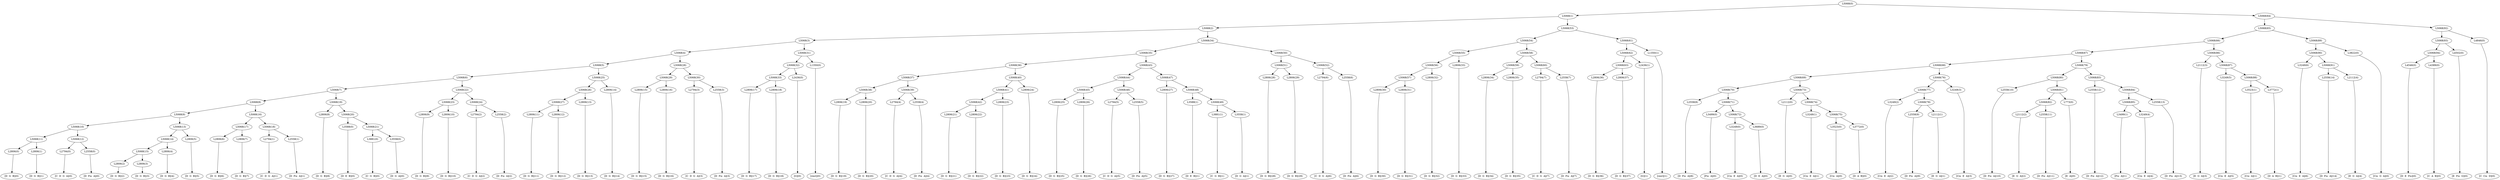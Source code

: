 digraph sample{
"L2806(0)"->"[D  G  B](0)"
"L2806(1)"->"[D  G  B](1)"
"L5068(11)"->"L2806(0)"
"L5068(11)"->"L2806(1)"
"L2794(0)"->"[C  D  G  A](0)"
"L2558(0)"->"[D  Fis  A](0)"
"L5068(12)"->"L2794(0)"
"L5068(12)"->"L2558(0)"
"L5068(10)"->"L5068(11)"
"L5068(10)"->"L5068(12)"
"L2806(2)"->"[D  G  B](2)"
"L2806(3)"->"[D  G  B](3)"
"L5068(15)"->"L2806(2)"
"L5068(15)"->"L2806(3)"
"L2806(4)"->"[D  G  B](4)"
"L5068(14)"->"L5068(15)"
"L5068(14)"->"L2806(4)"
"L2806(5)"->"[D  G  B](5)"
"L5068(13)"->"L5068(14)"
"L5068(13)"->"L2806(5)"
"L5068(9)"->"L5068(10)"
"L5068(9)"->"L5068(13)"
"L2806(6)"->"[D  G  B](6)"
"L2806(7)"->"[D  G  B](7)"
"L5068(17)"->"L2806(6)"
"L5068(17)"->"L2806(7)"
"L2794(1)"->"[C  D  G  A](1)"
"L2558(1)"->"[D  Fis  A](1)"
"L5068(18)"->"L2794(1)"
"L5068(18)"->"L2558(1)"
"L5068(16)"->"L5068(17)"
"L5068(16)"->"L5068(18)"
"L5068(8)"->"L5068(9)"
"L5068(8)"->"L5068(16)"
"L2806(8)"->"[D  G  B](8)"
"L3588(0)"->"[D  E  B](0)"
"L3881(0)"->"[C  G  B](0)"
"L3558(0)"->"[D  G  A](0)"
"L5068(21)"->"L3881(0)"
"L5068(21)"->"L3558(0)"
"L5068(20)"->"L3588(0)"
"L5068(20)"->"L5068(21)"
"L5068(19)"->"L2806(8)"
"L5068(19)"->"L5068(20)"
"L5068(7)"->"L5068(8)"
"L5068(7)"->"L5068(19)"
"L2806(9)"->"[D  G  B](9)"
"L2806(10)"->"[D  G  B](10)"
"L5068(23)"->"L2806(9)"
"L5068(23)"->"L2806(10)"
"L2794(2)"->"[C  D  G  A](2)"
"L2558(2)"->"[D  Fis  A](2)"
"L5068(24)"->"L2794(2)"
"L5068(24)"->"L2558(2)"
"L5068(22)"->"L5068(23)"
"L5068(22)"->"L5068(24)"
"L5068(6)"->"L5068(7)"
"L5068(6)"->"L5068(22)"
"L2806(11)"->"[D  G  B](11)"
"L2806(12)"->"[D  G  B](12)"
"L5068(27)"->"L2806(11)"
"L5068(27)"->"L2806(12)"
"L2806(13)"->"[D  G  B](13)"
"L5068(26)"->"L5068(27)"
"L5068(26)"->"L2806(13)"
"L2806(14)"->"[D  G  B](14)"
"L5068(25)"->"L5068(26)"
"L5068(25)"->"L2806(14)"
"L5068(5)"->"L5068(6)"
"L5068(5)"->"L5068(25)"
"L2806(15)"->"[D  G  B](15)"
"L2806(16)"->"[D  G  B](16)"
"L5068(29)"->"L2806(15)"
"L5068(29)"->"L2806(16)"
"L2794(3)"->"[C  D  G  A](3)"
"L2558(3)"->"[D  Fis  A](3)"
"L5068(30)"->"L2794(3)"
"L5068(30)"->"L2558(3)"
"L5068(28)"->"L5068(29)"
"L5068(28)"->"L5068(30)"
"L5068(4)"->"L5068(5)"
"L5068(4)"->"L5068(28)"
"L2806(17)"->"[D  G  B](17)"
"L2806(18)"->"[D  G  B](18)"
"L5068(33)"->"L2806(17)"
"L5068(33)"->"L2806(18)"
"L2436(0)"->"[G](0)"
"L5068(32)"->"L5068(33)"
"L5068(32)"->"L2436(0)"
"L1350(0)"->"[rest](0)"
"L5068(31)"->"L5068(32)"
"L5068(31)"->"L1350(0)"
"L5068(3)"->"L5068(4)"
"L5068(3)"->"L5068(31)"
"L2806(19)"->"[D  G  B](19)"
"L2806(20)"->"[D  G  B](20)"
"L5068(38)"->"L2806(19)"
"L5068(38)"->"L2806(20)"
"L2794(4)"->"[C  D  G  A](4)"
"L2558(4)"->"[D  Fis  A](4)"
"L5068(39)"->"L2794(4)"
"L5068(39)"->"L2558(4)"
"L5068(37)"->"L5068(38)"
"L5068(37)"->"L5068(39)"
"L2806(21)"->"[D  G  B](21)"
"L2806(22)"->"[D  G  B](22)"
"L5068(42)"->"L2806(21)"
"L5068(42)"->"L2806(22)"
"L2806(23)"->"[D  G  B](23)"
"L5068(41)"->"L5068(42)"
"L5068(41)"->"L2806(23)"
"L2806(24)"->"[D  G  B](24)"
"L5068(40)"->"L5068(41)"
"L5068(40)"->"L2806(24)"
"L5068(36)"->"L5068(37)"
"L5068(36)"->"L5068(40)"
"L2806(25)"->"[D  G  B](25)"
"L2806(26)"->"[D  G  B](26)"
"L5068(45)"->"L2806(25)"
"L5068(45)"->"L2806(26)"
"L2794(5)"->"[C  D  G  A](5)"
"L2558(5)"->"[D  Fis  A](5)"
"L5068(46)"->"L2794(5)"
"L5068(46)"->"L2558(5)"
"L5068(44)"->"L5068(45)"
"L5068(44)"->"L5068(46)"
"L2806(27)"->"[D  G  B](27)"
"L3588(1)"->"[D  E  B](1)"
"L3881(1)"->"[C  G  B](1)"
"L3558(1)"->"[D  G  A](1)"
"L5068(49)"->"L3881(1)"
"L5068(49)"->"L3558(1)"
"L5068(48)"->"L3588(1)"
"L5068(48)"->"L5068(49)"
"L5068(47)"->"L2806(27)"
"L5068(47)"->"L5068(48)"
"L5068(43)"->"L5068(44)"
"L5068(43)"->"L5068(47)"
"L5068(35)"->"L5068(36)"
"L5068(35)"->"L5068(43)"
"L2806(28)"->"[D  G  B](28)"
"L2806(29)"->"[D  G  B](29)"
"L5068(51)"->"L2806(28)"
"L5068(51)"->"L2806(29)"
"L2794(6)"->"[C  D  G  A](6)"
"L2558(6)"->"[D  Fis  A](6)"
"L5068(52)"->"L2794(6)"
"L5068(52)"->"L2558(6)"
"L5068(50)"->"L5068(51)"
"L5068(50)"->"L5068(52)"
"L5068(34)"->"L5068(35)"
"L5068(34)"->"L5068(50)"
"L5068(2)"->"L5068(3)"
"L5068(2)"->"L5068(34)"
"L2806(30)"->"[D  G  B](30)"
"L2806(31)"->"[D  G  B](31)"
"L5068(57)"->"L2806(30)"
"L5068(57)"->"L2806(31)"
"L2806(32)"->"[D  G  B](32)"
"L5068(56)"->"L5068(57)"
"L5068(56)"->"L2806(32)"
"L2806(33)"->"[D  G  B](33)"
"L5068(55)"->"L5068(56)"
"L5068(55)"->"L2806(33)"
"L2806(34)"->"[D  G  B](34)"
"L2806(35)"->"[D  G  B](35)"
"L5068(59)"->"L2806(34)"
"L5068(59)"->"L2806(35)"
"L2794(7)"->"[C  D  G  A](7)"
"L2558(7)"->"[D  Fis  A](7)"
"L5068(60)"->"L2794(7)"
"L5068(60)"->"L2558(7)"
"L5068(58)"->"L5068(59)"
"L5068(58)"->"L5068(60)"
"L5068(54)"->"L5068(55)"
"L5068(54)"->"L5068(58)"
"L2806(36)"->"[D  G  B](36)"
"L2806(37)"->"[D  G  B](37)"
"L5068(63)"->"L2806(36)"
"L5068(63)"->"L2806(37)"
"L2436(1)"->"[G](1)"
"L5068(62)"->"L5068(63)"
"L5068(62)"->"L2436(1)"
"L1350(1)"->"[rest](1)"
"L5068(61)"->"L5068(62)"
"L5068(61)"->"L1350(1)"
"L5068(53)"->"L5068(54)"
"L5068(53)"->"L5068(61)"
"L5068(1)"->"L5068(2)"
"L5068(1)"->"L5068(53)"
"L2558(8)"->"[D  Fis  A](8)"
"L3499(0)"->"[Fis  A](0)"
"L3249(0)"->"[Cis  E  A](0)"
"L3689(0)"->"[D  E  A](0)"
"L5068(72)"->"L3249(0)"
"L5068(72)"->"L3689(0)"
"L5068(71)"->"L3499(0)"
"L5068(71)"->"L5068(72)"
"L5068(70)"->"L2558(8)"
"L5068(70)"->"L5068(71)"
"L2112(0)"->"[E  G  A](0)"
"L3249(1)"->"[Cis  E  A](1)"
"L3523(0)"->"[Cis  A](0)"
"L3772(0)"->"[D  A  B](0)"
"L5068(75)"->"L3523(0)"
"L5068(75)"->"L3772(0)"
"L5068(74)"->"L3249(1)"
"L5068(74)"->"L5068(75)"
"L5068(73)"->"L2112(0)"
"L5068(73)"->"L5068(74)"
"L5068(69)"->"L5068(70)"
"L5068(69)"->"L5068(73)"
"L3249(2)"->"[Cis  E  A](2)"
"L2558(9)"->"[D  Fis  A](9)"
"L2112(1)"->"[E  G  A](1)"
"L5068(78)"->"L2558(9)"
"L5068(78)"->"L2112(1)"
"L5068(77)"->"L3249(2)"
"L5068(77)"->"L5068(78)"
"L3249(3)"->"[Cis  E  A](3)"
"L5068(76)"->"L5068(77)"
"L5068(76)"->"L3249(3)"
"L5068(68)"->"L5068(69)"
"L5068(68)"->"L5068(76)"
"L2558(10)"->"[D  Fis  A](10)"
"L2112(2)"->"[E  G  A](2)"
"L2558(11)"->"[D  Fis  A](11)"
"L5068(82)"->"L2112(2)"
"L5068(82)"->"L2558(11)"
"L773(0)"->"[E  A](0)"
"L5068(81)"->"L5068(82)"
"L5068(81)"->"L773(0)"
"L5068(80)"->"L2558(10)"
"L5068(80)"->"L5068(81)"
"L2558(12)"->"[D  Fis  A](12)"
"L3499(1)"->"[Fis  A](1)"
"L3249(4)"->"[Cis  E  A](4)"
"L5068(85)"->"L3499(1)"
"L5068(85)"->"L3249(4)"
"L2558(13)"->"[D  Fis  A](13)"
"L5068(84)"->"L5068(85)"
"L5068(84)"->"L2558(13)"
"L5068(83)"->"L2558(12)"
"L5068(83)"->"L5068(84)"
"L5068(79)"->"L5068(80)"
"L5068(79)"->"L5068(83)"
"L5068(67)"->"L5068(68)"
"L5068(67)"->"L5068(79)"
"L2112(3)"->"[E  G  A](3)"
"L3249(5)"->"[Cis  E  A](5)"
"L3523(1)"->"[Cis  A](1)"
"L3772(1)"->"[D  A  B](1)"
"L5068(88)"->"L3523(1)"
"L5068(88)"->"L3772(1)"
"L5068(87)"->"L3249(5)"
"L5068(87)"->"L5068(88)"
"L5068(86)"->"L2112(3)"
"L5068(86)"->"L5068(87)"
"L5068(66)"->"L5068(67)"
"L5068(66)"->"L5068(86)"
"L3249(6)"->"[Cis  E  A](6)"
"L2558(14)"->"[D  Fis  A](14)"
"L2112(4)"->"[E  G  A](4)"
"L5068(91)"->"L2558(14)"
"L5068(91)"->"L2112(4)"
"L5068(90)"->"L3249(6)"
"L5068(90)"->"L5068(91)"
"L3822(0)"->"[Cis  G  A](0)"
"L5068(89)"->"L5068(90)"
"L5068(89)"->"L3822(0)"
"L5068(65)"->"L5068(66)"
"L5068(65)"->"L5068(89)"
"L4546(0)"->"[D  E  Fis](0)"
"L4389(0)"->"[C  A  B](0)"
"L5068(94)"->"L4546(0)"
"L5068(94)"->"L4389(0)"
"L4502(0)"->"[E  Fis  G](0)"
"L5068(93)"->"L5068(94)"
"L5068(93)"->"L4502(0)"
"L4846(0)"->"[C  Cis  D](0)"
"L5068(92)"->"L5068(93)"
"L5068(92)"->"L4846(0)"
"L5068(64)"->"L5068(65)"
"L5068(64)"->"L5068(92)"
"L5068(0)"->"L5068(1)"
"L5068(0)"->"L5068(64)"
{rank = min; "L5068(0)"}
{rank = same; "L5068(1)"; "L5068(64)";}
{rank = same; "L5068(2)"; "L5068(53)"; "L5068(65)"; "L5068(92)";}
{rank = same; "L5068(3)"; "L5068(34)"; "L5068(54)"; "L5068(61)"; "L5068(66)"; "L5068(89)"; "L5068(93)"; "L4846(0)";}
{rank = same; "L5068(4)"; "L5068(31)"; "L5068(35)"; "L5068(50)"; "L5068(55)"; "L5068(58)"; "L5068(62)"; "L1350(1)"; "L5068(67)"; "L5068(86)"; "L5068(90)"; "L3822(0)"; "L5068(94)"; "L4502(0)";}
{rank = same; "L5068(5)"; "L5068(28)"; "L5068(32)"; "L1350(0)"; "L5068(36)"; "L5068(43)"; "L5068(51)"; "L5068(52)"; "L5068(56)"; "L2806(33)"; "L5068(59)"; "L5068(60)"; "L5068(63)"; "L2436(1)"; "L5068(68)"; "L5068(79)"; "L2112(3)"; "L5068(87)"; "L3249(6)"; "L5068(91)"; "L4546(0)"; "L4389(0)";}
{rank = same; "L5068(6)"; "L5068(25)"; "L5068(29)"; "L5068(30)"; "L5068(33)"; "L2436(0)"; "L5068(37)"; "L5068(40)"; "L5068(44)"; "L5068(47)"; "L2806(28)"; "L2806(29)"; "L2794(6)"; "L2558(6)"; "L5068(57)"; "L2806(32)"; "L2806(34)"; "L2806(35)"; "L2794(7)"; "L2558(7)"; "L2806(36)"; "L2806(37)"; "L5068(69)"; "L5068(76)"; "L5068(80)"; "L5068(83)"; "L3249(5)"; "L5068(88)"; "L2558(14)"; "L2112(4)";}
{rank = same; "L5068(7)"; "L5068(22)"; "L5068(26)"; "L2806(14)"; "L2806(15)"; "L2806(16)"; "L2794(3)"; "L2558(3)"; "L2806(17)"; "L2806(18)"; "L5068(38)"; "L5068(39)"; "L5068(41)"; "L2806(24)"; "L5068(45)"; "L5068(46)"; "L2806(27)"; "L5068(48)"; "L2806(30)"; "L2806(31)"; "L5068(70)"; "L5068(73)"; "L5068(77)"; "L3249(3)"; "L2558(10)"; "L5068(81)"; "L2558(12)"; "L5068(84)"; "L3523(1)"; "L3772(1)";}
{rank = same; "L5068(8)"; "L5068(19)"; "L5068(23)"; "L5068(24)"; "L5068(27)"; "L2806(13)"; "L2806(19)"; "L2806(20)"; "L2794(4)"; "L2558(4)"; "L5068(42)"; "L2806(23)"; "L2806(25)"; "L2806(26)"; "L2794(5)"; "L2558(5)"; "L3588(1)"; "L5068(49)"; "L2558(8)"; "L5068(71)"; "L2112(0)"; "L5068(74)"; "L3249(2)"; "L5068(78)"; "L5068(82)"; "L773(0)"; "L5068(85)"; "L2558(13)";}
{rank = same; "L5068(9)"; "L5068(16)"; "L2806(8)"; "L5068(20)"; "L2806(9)"; "L2806(10)"; "L2794(2)"; "L2558(2)"; "L2806(11)"; "L2806(12)"; "L2806(21)"; "L2806(22)"; "L3881(1)"; "L3558(1)"; "L3499(0)"; "L5068(72)"; "L3249(1)"; "L5068(75)"; "L2558(9)"; "L2112(1)"; "L2112(2)"; "L2558(11)"; "L3499(1)"; "L3249(4)";}
{rank = same; "L5068(10)"; "L5068(13)"; "L5068(17)"; "L5068(18)"; "L3588(0)"; "L5068(21)"; "L3249(0)"; "L3689(0)"; "L3523(0)"; "L3772(0)";}
{rank = same; "L5068(11)"; "L5068(12)"; "L5068(14)"; "L2806(5)"; "L2806(6)"; "L2806(7)"; "L2794(1)"; "L2558(1)"; "L3881(0)"; "L3558(0)";}
{rank = same; "L2806(0)"; "L2806(1)"; "L2794(0)"; "L2558(0)"; "L5068(15)"; "L2806(4)";}
{rank = same; "L2806(2)"; "L2806(3)";}
{rank = max; "[C  A  B](0)"; "[C  Cis  D](0)"; "[C  D  G  A](0)"; "[C  D  G  A](1)"; "[C  D  G  A](2)"; "[C  D  G  A](3)"; "[C  D  G  A](4)"; "[C  D  G  A](5)"; "[C  D  G  A](6)"; "[C  D  G  A](7)"; "[C  G  B](0)"; "[C  G  B](1)"; "[Cis  A](0)"; "[Cis  A](1)"; "[Cis  E  A](0)"; "[Cis  E  A](1)"; "[Cis  E  A](2)"; "[Cis  E  A](3)"; "[Cis  E  A](4)"; "[Cis  E  A](5)"; "[Cis  E  A](6)"; "[Cis  G  A](0)"; "[D  A  B](0)"; "[D  A  B](1)"; "[D  E  A](0)"; "[D  E  B](0)"; "[D  E  B](1)"; "[D  E  Fis](0)"; "[D  Fis  A](0)"; "[D  Fis  A](1)"; "[D  Fis  A](10)"; "[D  Fis  A](11)"; "[D  Fis  A](12)"; "[D  Fis  A](13)"; "[D  Fis  A](14)"; "[D  Fis  A](2)"; "[D  Fis  A](3)"; "[D  Fis  A](4)"; "[D  Fis  A](5)"; "[D  Fis  A](6)"; "[D  Fis  A](7)"; "[D  Fis  A](8)"; "[D  Fis  A](9)"; "[D  G  A](0)"; "[D  G  A](1)"; "[D  G  B](0)"; "[D  G  B](1)"; "[D  G  B](10)"; "[D  G  B](11)"; "[D  G  B](12)"; "[D  G  B](13)"; "[D  G  B](14)"; "[D  G  B](15)"; "[D  G  B](16)"; "[D  G  B](17)"; "[D  G  B](18)"; "[D  G  B](19)"; "[D  G  B](2)"; "[D  G  B](20)"; "[D  G  B](21)"; "[D  G  B](22)"; "[D  G  B](23)"; "[D  G  B](24)"; "[D  G  B](25)"; "[D  G  B](26)"; "[D  G  B](27)"; "[D  G  B](28)"; "[D  G  B](29)"; "[D  G  B](3)"; "[D  G  B](30)"; "[D  G  B](31)"; "[D  G  B](32)"; "[D  G  B](33)"; "[D  G  B](34)"; "[D  G  B](35)"; "[D  G  B](36)"; "[D  G  B](37)"; "[D  G  B](4)"; "[D  G  B](5)"; "[D  G  B](6)"; "[D  G  B](7)"; "[D  G  B](8)"; "[D  G  B](9)"; "[E  A](0)"; "[E  Fis  G](0)"; "[E  G  A](0)"; "[E  G  A](1)"; "[E  G  A](2)"; "[E  G  A](3)"; "[E  G  A](4)"; "[Fis  A](0)"; "[Fis  A](1)"; "[G](0)"; "[G](1)"; "[rest](0)"; "[rest](1)";}
}